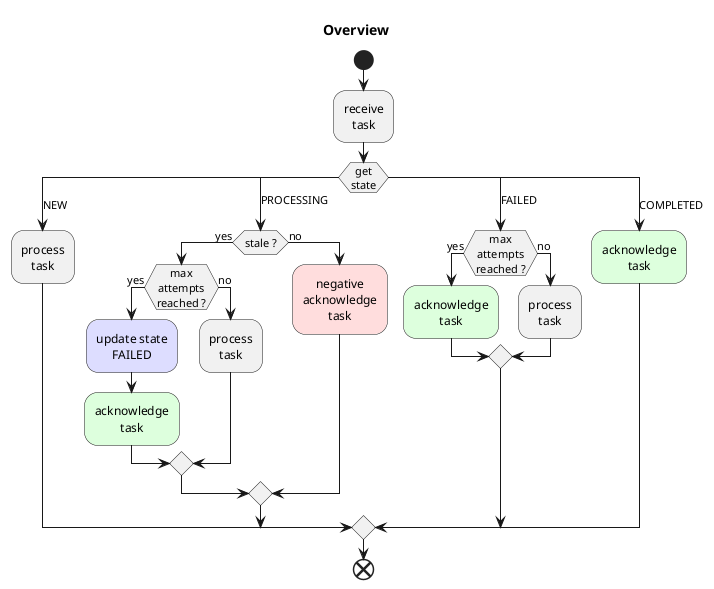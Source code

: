 '
' Copyright © 2022 StreamNative
'
' Licensed under the Apache License, Version 2.0 (the "License");
' you may not use this file except in compliance with the License.
' You may obtain a copy of the License at
'
'     http://www.apache.org/licenses/LICENSE-2.0
'
' Unless required by applicable law or agreed to in writing, software
' distributed under the License is distributed on an "AS IS" BASIS,
' WITHOUT WARRANTIES OR CONDITIONS OF ANY KIND, either express or implied.
' See the License for the specific language governing permissions and
' limitations under the License.
'

@startuml

skinparam defaultTextAlignment center

title Overview

start
:receive\ntask;
switch (get\nstate)
case (NEW)
    :process\ntask;
case (PROCESSING)
    if (stale ?) then (yes)
'        :process\ntask;
        if (max\nattempts\nreached ?) then (yes)
            #DDDDFF:update state\nFAILED;
            #DDFFDD:acknowledge\ntask;
        else (no)
            :process\ntask;
        endif
    else (no)
        #FFDDDD:negative\nacknowledge\ntask;
    endif
case (FAILED)
    if (max\nattempts\nreached ?) then (yes)
        #DDFFDD:acknowledge\ntask;
    else (no)
        :process\ntask;
    endif
case (COMPLETED)
    #DDFFDD:acknowledge\ntask;
endswitch
end


@enduml